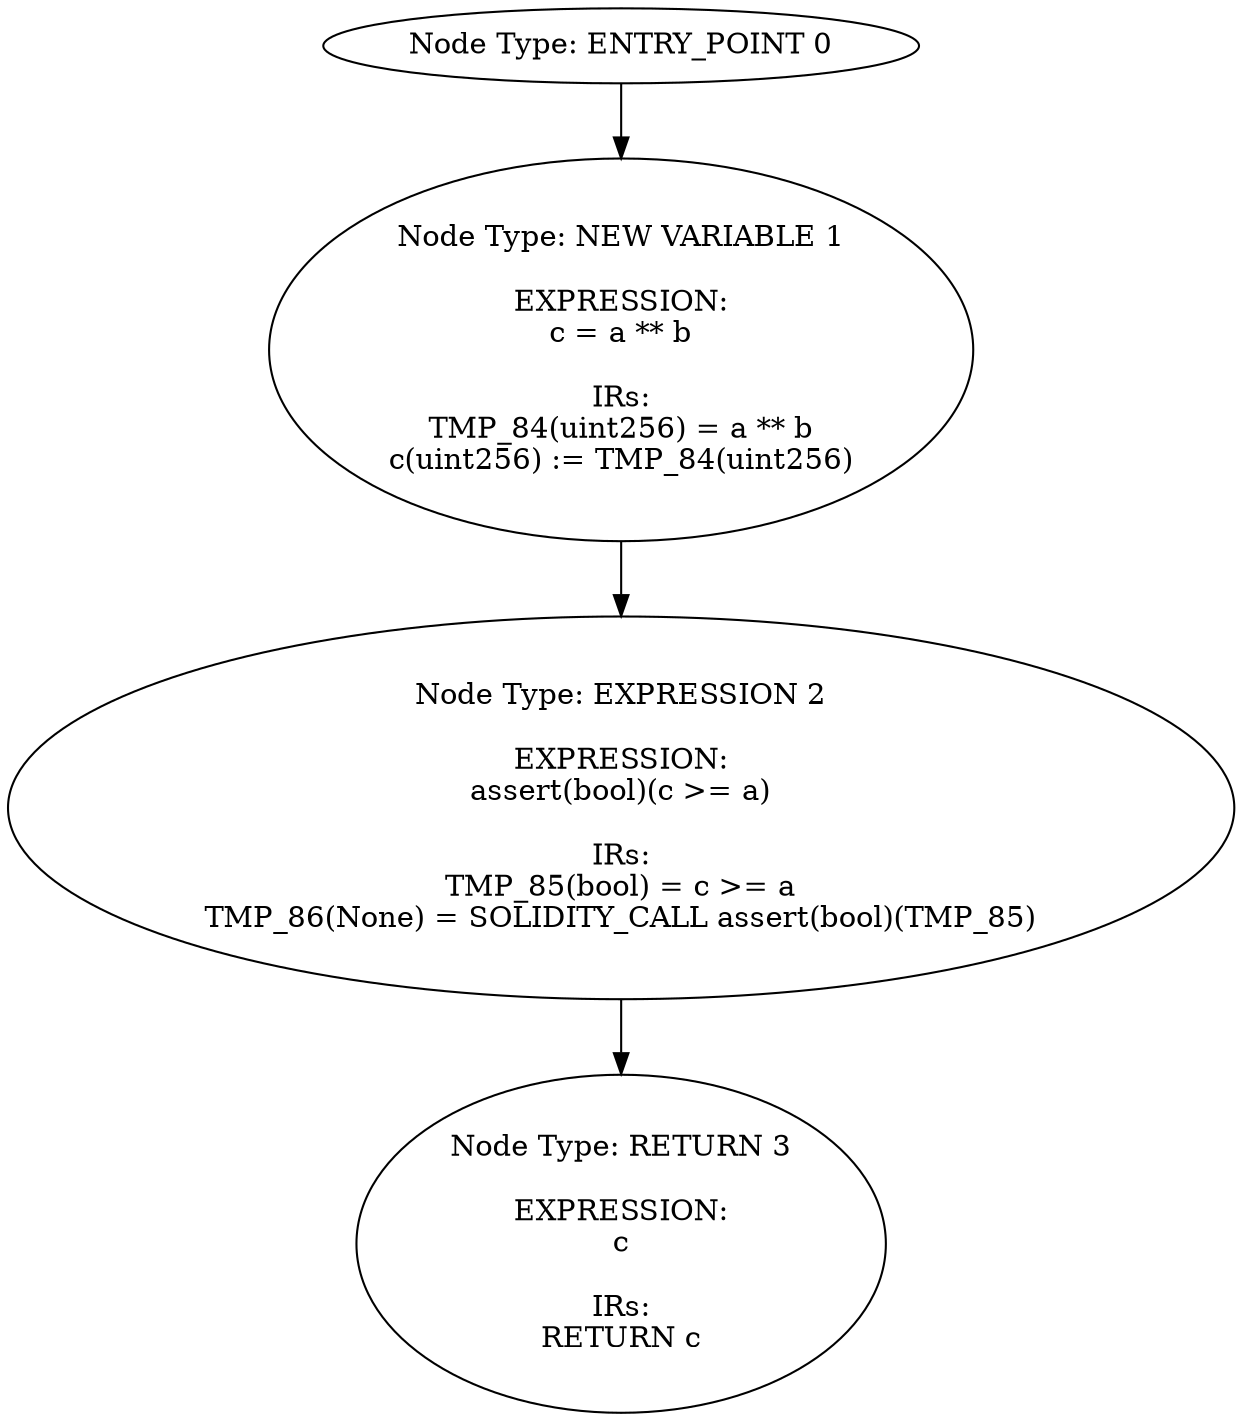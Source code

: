 digraph{
0[label="Node Type: ENTRY_POINT 0
"];
0->1;
1[label="Node Type: NEW VARIABLE 1

EXPRESSION:
c = a ** b

IRs:
TMP_84(uint256) = a ** b
c(uint256) := TMP_84(uint256)"];
1->2;
2[label="Node Type: EXPRESSION 2

EXPRESSION:
assert(bool)(c >= a)

IRs:
TMP_85(bool) = c >= a
TMP_86(None) = SOLIDITY_CALL assert(bool)(TMP_85)"];
2->3;
3[label="Node Type: RETURN 3

EXPRESSION:
c

IRs:
RETURN c"];
}
